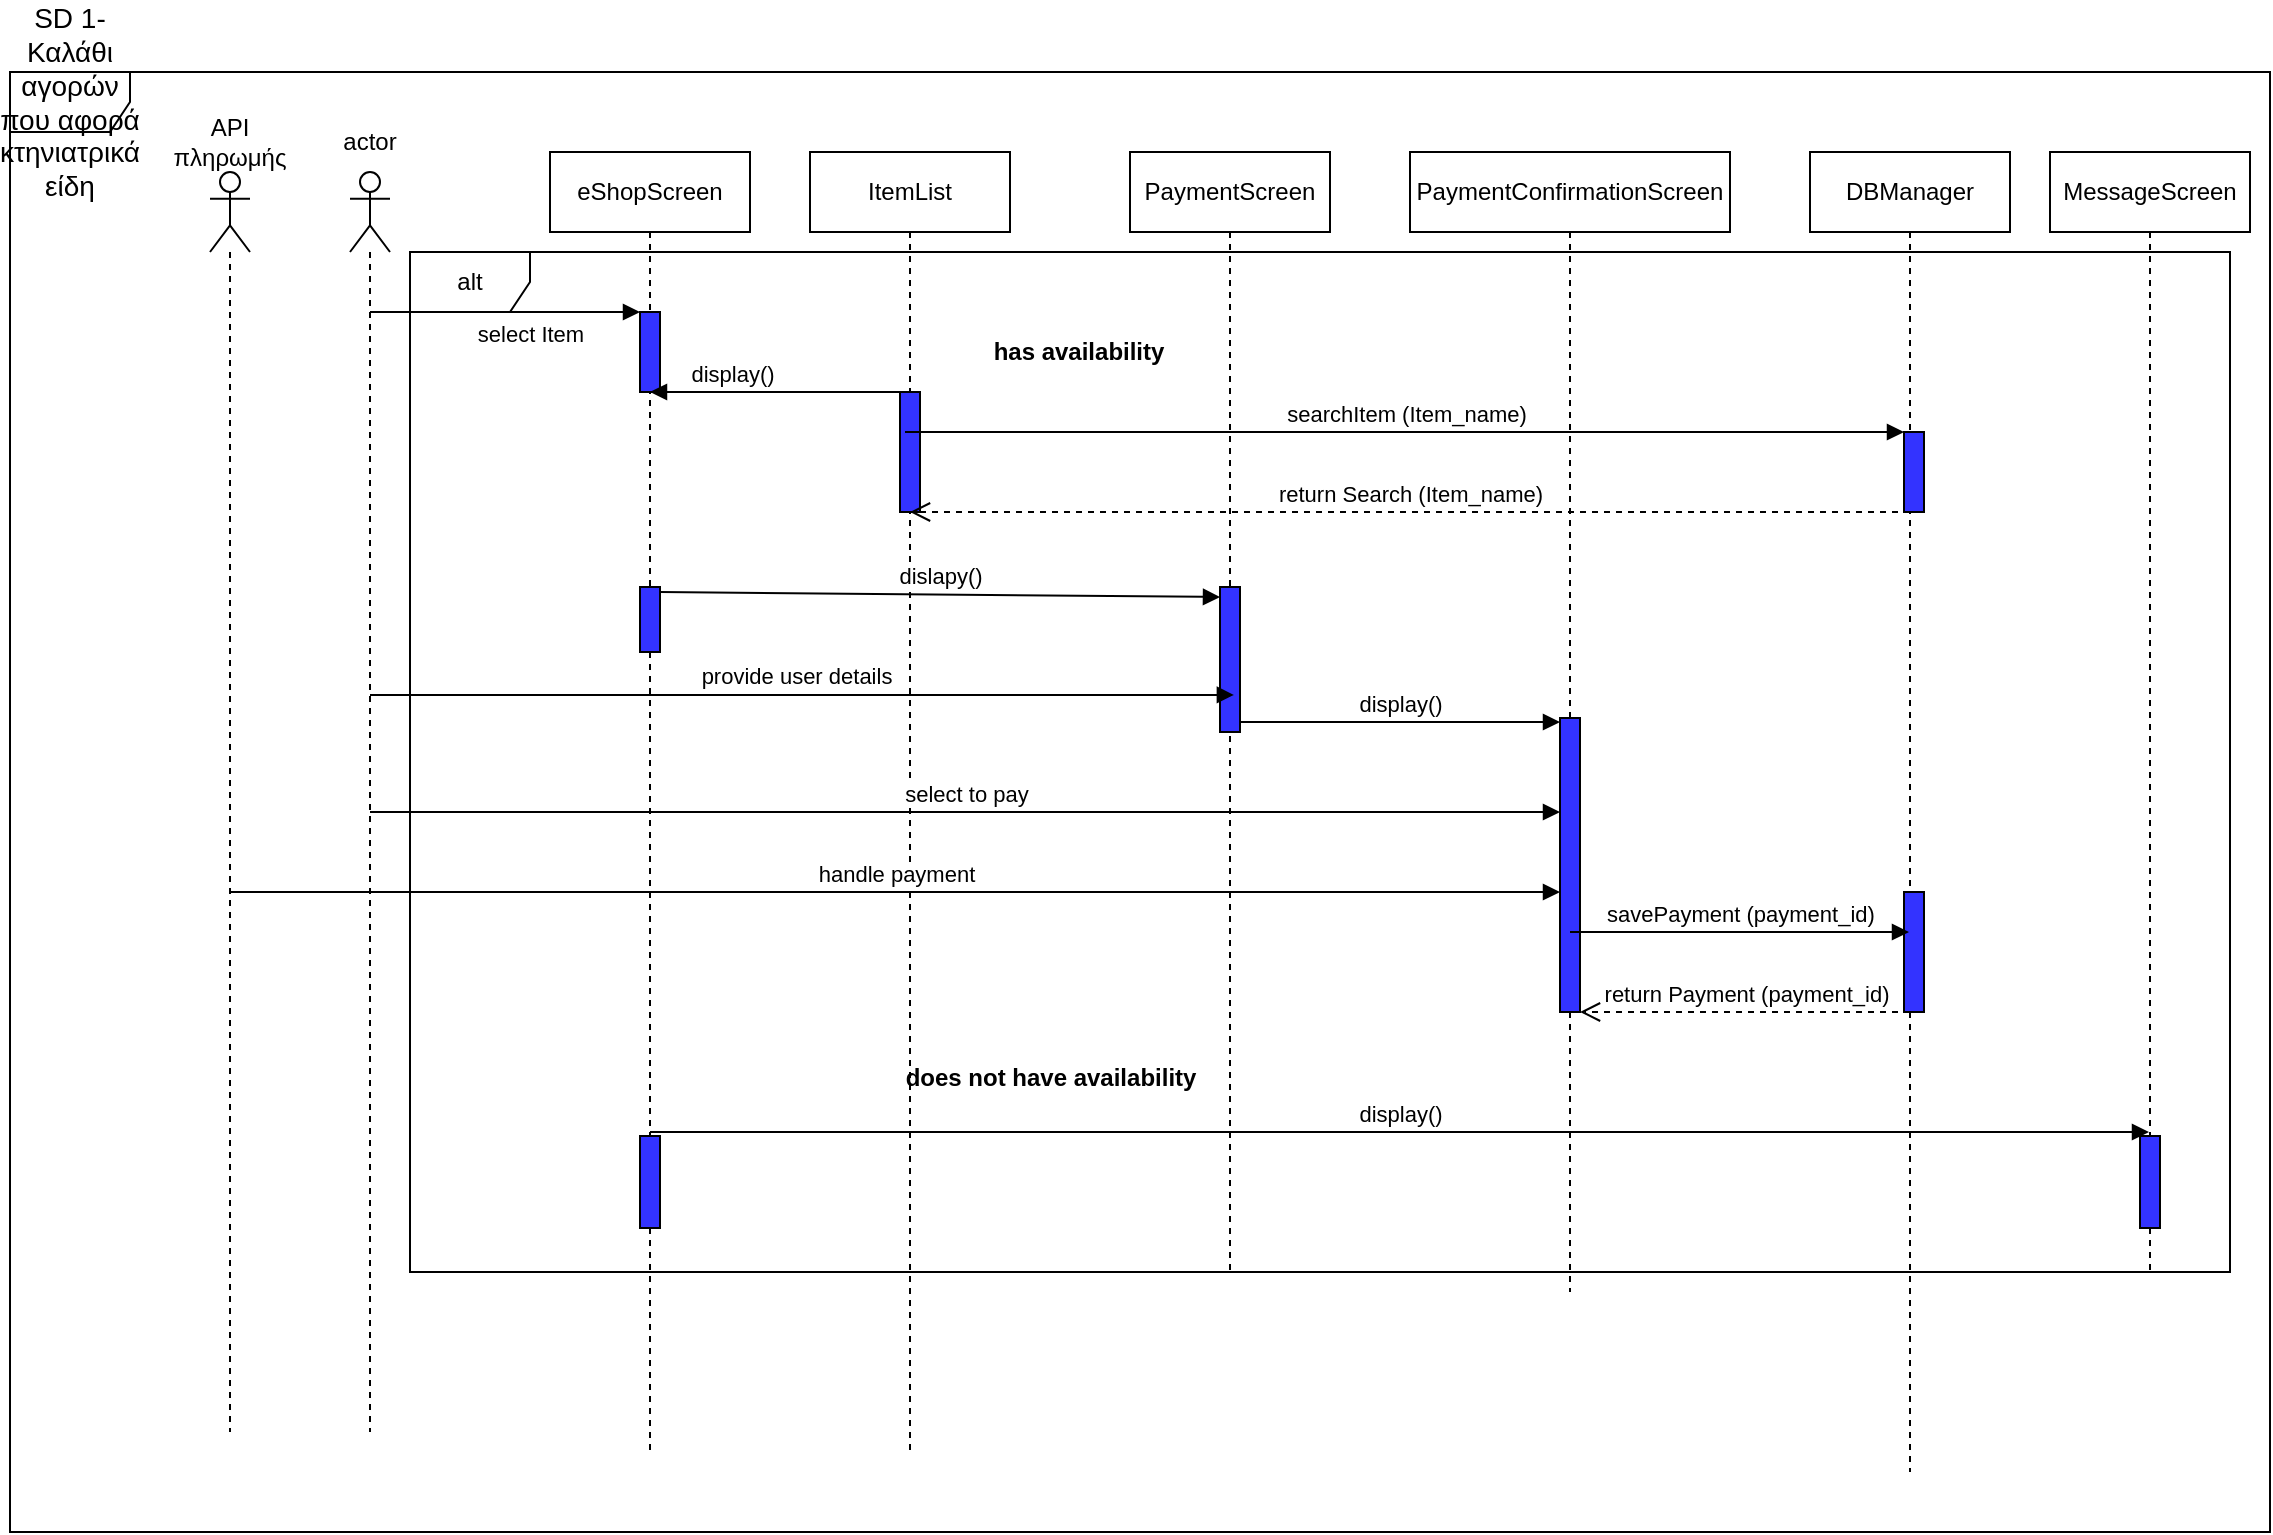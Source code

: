 <mxfile version="26.2.14">
  <diagram name="Σελίδα-1" id="eCMHA4aFZcYW-mKRLLhf">
    <mxGraphModel dx="2053" dy="1798" grid="1" gridSize="10" guides="1" tooltips="1" connect="1" arrows="1" fold="1" page="1" pageScale="1" pageWidth="827" pageHeight="1169" math="0" shadow="0">
      <root>
        <mxCell id="0" />
        <mxCell id="1" parent="0" />
        <mxCell id="GWFYVoU88pxUAnFRdsqJ-6" value="eShopScreen" style="shape=umlLifeline;perimeter=lifelinePerimeter;whiteSpace=wrap;html=1;container=1;dropTarget=0;collapsible=0;recursiveResize=0;outlineConnect=0;portConstraint=eastwest;newEdgeStyle={&quot;curved&quot;:0,&quot;rounded&quot;:0};" vertex="1" parent="1">
          <mxGeometry x="150" y="70" width="100" height="650" as="geometry" />
        </mxCell>
        <mxCell id="GWFYVoU88pxUAnFRdsqJ-7" value="ItemList" style="shape=umlLifeline;perimeter=lifelinePerimeter;whiteSpace=wrap;html=1;container=1;dropTarget=0;collapsible=0;recursiveResize=0;outlineConnect=0;portConstraint=eastwest;newEdgeStyle={&quot;curved&quot;:0,&quot;rounded&quot;:0};" vertex="1" parent="1">
          <mxGeometry x="280" y="70" width="100" height="650" as="geometry" />
        </mxCell>
        <mxCell id="GWFYVoU88pxUAnFRdsqJ-8" value="PaymentScreen" style="shape=umlLifeline;perimeter=lifelinePerimeter;whiteSpace=wrap;html=1;container=1;dropTarget=0;collapsible=0;recursiveResize=0;outlineConnect=0;portConstraint=eastwest;newEdgeStyle={&quot;curved&quot;:0,&quot;rounded&quot;:0};" vertex="1" parent="1">
          <mxGeometry x="440" y="70" width="100" height="560" as="geometry" />
        </mxCell>
        <mxCell id="GWFYVoU88pxUAnFRdsqJ-9" value="PaymentConfirmationScreen" style="shape=umlLifeline;perimeter=lifelinePerimeter;whiteSpace=wrap;html=1;container=1;dropTarget=0;collapsible=0;recursiveResize=0;outlineConnect=0;portConstraint=eastwest;newEdgeStyle={&quot;curved&quot;:0,&quot;rounded&quot;:0};" vertex="1" parent="1">
          <mxGeometry x="580" y="70" width="160" height="570" as="geometry" />
        </mxCell>
        <mxCell id="GWFYVoU88pxUAnFRdsqJ-10" value="" style="shape=umlLifeline;perimeter=lifelinePerimeter;whiteSpace=wrap;html=1;container=1;dropTarget=0;collapsible=0;recursiveResize=0;outlineConnect=0;portConstraint=eastwest;newEdgeStyle={&quot;curved&quot;:0,&quot;rounded&quot;:0};participant=umlActor;" vertex="1" parent="1">
          <mxGeometry x="50" y="80" width="20" height="630" as="geometry" />
        </mxCell>
        <mxCell id="GWFYVoU88pxUAnFRdsqJ-12" value="" style="shape=umlLifeline;perimeter=lifelinePerimeter;whiteSpace=wrap;html=1;container=1;dropTarget=0;collapsible=0;recursiveResize=0;outlineConnect=0;portConstraint=eastwest;newEdgeStyle={&quot;curved&quot;:0,&quot;rounded&quot;:0};participant=umlActor;" vertex="1" parent="1">
          <mxGeometry x="-20" y="80" width="20" height="630" as="geometry" />
        </mxCell>
        <mxCell id="GWFYVoU88pxUAnFRdsqJ-13" value="API πληρωμής" style="text;strokeColor=none;align=center;fillColor=none;html=1;verticalAlign=middle;whiteSpace=wrap;rounded=0;" vertex="1" parent="1">
          <mxGeometry x="-40" y="50" width="60" height="30" as="geometry" />
        </mxCell>
        <mxCell id="GWFYVoU88pxUAnFRdsqJ-14" value="actor" style="text;strokeColor=none;align=center;fillColor=none;html=1;verticalAlign=middle;whiteSpace=wrap;rounded=0;" vertex="1" parent="1">
          <mxGeometry x="30" y="50" width="60" height="30" as="geometry" />
        </mxCell>
        <mxCell id="GWFYVoU88pxUAnFRdsqJ-18" value="DBManager" style="shape=umlLifeline;perimeter=lifelinePerimeter;whiteSpace=wrap;html=1;container=1;dropTarget=0;collapsible=0;recursiveResize=0;outlineConnect=0;portConstraint=eastwest;newEdgeStyle={&quot;curved&quot;:0,&quot;rounded&quot;:0};" vertex="1" parent="1">
          <mxGeometry x="780" y="70" width="100" height="660" as="geometry" />
        </mxCell>
        <mxCell id="GWFYVoU88pxUAnFRdsqJ-100" value="" style="html=1;points=[[0,0,0,0,5],[0,1,0,0,-5],[1,0,0,0,5],[1,1,0,0,-5]];perimeter=orthogonalPerimeter;outlineConnect=0;targetShapes=umlLifeline;portConstraint=eastwest;newEdgeStyle={&quot;curved&quot;:0,&quot;rounded&quot;:0};fillColor=#3333FF;" vertex="1" parent="GWFYVoU88pxUAnFRdsqJ-18">
          <mxGeometry x="47" y="370" width="10" height="60" as="geometry" />
        </mxCell>
        <mxCell id="GWFYVoU88pxUAnFRdsqJ-72" value="&lt;font style=&quot;font-size: 14px;&quot;&gt;SD 1- Καλάθι αγορών που αφορά κτηνιατρικά είδη&lt;/font&gt;" style="shape=umlFrame;whiteSpace=wrap;html=1;pointerEvents=0;align=center;" vertex="1" parent="1">
          <mxGeometry x="-120" y="30" width="1130" height="730" as="geometry" />
        </mxCell>
        <mxCell id="GWFYVoU88pxUAnFRdsqJ-76" value="select Item" style="html=1;verticalAlign=bottom;endArrow=block;curved=0;rounded=0;" edge="1" parent="1" target="GWFYVoU88pxUAnFRdsqJ-80">
          <mxGeometry x="0.185" y="-20" width="80" relative="1" as="geometry">
            <mxPoint x="60" y="150" as="sourcePoint" />
            <mxPoint x="180" y="150" as="targetPoint" />
            <mxPoint as="offset" />
          </mxGeometry>
        </mxCell>
        <mxCell id="GWFYVoU88pxUAnFRdsqJ-80" value="" style="html=1;points=[[0,0,0,0,5],[0,1,0,0,-5],[1,0,0,0,5],[1,1,0,0,-5]];perimeter=orthogonalPerimeter;outlineConnect=0;targetShapes=umlLifeline;portConstraint=eastwest;newEdgeStyle={&quot;curved&quot;:0,&quot;rounded&quot;:0};fillColor=#3333FF;" vertex="1" parent="1">
          <mxGeometry x="195" y="150" width="10" height="40" as="geometry" />
        </mxCell>
        <mxCell id="GWFYVoU88pxUAnFRdsqJ-81" value="" style="html=1;points=[[0,0,0,0,5],[0,1,0,0,-5],[1,0,0,0,5],[1,1,0,0,-5]];perimeter=orthogonalPerimeter;outlineConnect=0;targetShapes=umlLifeline;portConstraint=eastwest;newEdgeStyle={&quot;curved&quot;:0,&quot;rounded&quot;:0};fillColor=#3333FF;" vertex="1" parent="1">
          <mxGeometry x="325" y="190" width="10" height="60" as="geometry" />
        </mxCell>
        <mxCell id="GWFYVoU88pxUAnFRdsqJ-83" value="display()" style="html=1;verticalAlign=bottom;endArrow=block;curved=0;rounded=0;" edge="1" parent="1" target="GWFYVoU88pxUAnFRdsqJ-6">
          <mxGeometry x="0.353" width="80" relative="1" as="geometry">
            <mxPoint x="325" y="190" as="sourcePoint" />
            <mxPoint x="235" y="190" as="targetPoint" />
            <mxPoint as="offset" />
          </mxGeometry>
        </mxCell>
        <mxCell id="GWFYVoU88pxUAnFRdsqJ-84" value="" style="html=1;points=[[0,0,0,0,5],[0,1,0,0,-5],[1,0,0,0,5],[1,1,0,0,-5]];perimeter=orthogonalPerimeter;outlineConnect=0;targetShapes=umlLifeline;portConstraint=eastwest;newEdgeStyle={&quot;curved&quot;:0,&quot;rounded&quot;:0};fillColor=#3333FF;" vertex="1" parent="1">
          <mxGeometry x="827" y="210" width="10" height="40" as="geometry" />
        </mxCell>
        <mxCell id="GWFYVoU88pxUAnFRdsqJ-85" value="searchItem (Item_name)" style="html=1;verticalAlign=bottom;endArrow=block;curved=0;rounded=0;" edge="1" parent="1">
          <mxGeometry width="80" relative="1" as="geometry">
            <mxPoint x="327.5" y="210" as="sourcePoint" />
            <mxPoint x="827.0" y="210" as="targetPoint" />
          </mxGeometry>
        </mxCell>
        <mxCell id="GWFYVoU88pxUAnFRdsqJ-86" value="return Search (Item_name)" style="html=1;verticalAlign=bottom;endArrow=open;dashed=1;endSize=8;curved=0;rounded=0;" edge="1" parent="1" target="GWFYVoU88pxUAnFRdsqJ-7">
          <mxGeometry relative="1" as="geometry">
            <mxPoint x="830" y="250" as="sourcePoint" />
            <mxPoint x="750" y="250" as="targetPoint" />
          </mxGeometry>
        </mxCell>
        <mxCell id="GWFYVoU88pxUAnFRdsqJ-87" value="" style="html=1;points=[[0,0,0,0,5],[0,1,0,0,-5],[1,0,0,0,5],[1,1,0,0,-5]];perimeter=orthogonalPerimeter;outlineConnect=0;targetShapes=umlLifeline;portConstraint=eastwest;newEdgeStyle={&quot;curved&quot;:0,&quot;rounded&quot;:0};fillColor=#3333FF;" vertex="1" parent="1">
          <mxGeometry x="485" y="287.5" width="10" height="72.5" as="geometry" />
        </mxCell>
        <mxCell id="GWFYVoU88pxUAnFRdsqJ-88" value="" style="html=1;points=[[0,0,0,0,5],[0,1,0,0,-5],[1,0,0,0,5],[1,1,0,0,-5]];perimeter=orthogonalPerimeter;outlineConnect=0;targetShapes=umlLifeline;portConstraint=eastwest;newEdgeStyle={&quot;curved&quot;:0,&quot;rounded&quot;:0};fillColor=#3333FF;" vertex="1" parent="1">
          <mxGeometry x="195" y="287.5" width="10" height="32.5" as="geometry" />
        </mxCell>
        <mxCell id="GWFYVoU88pxUAnFRdsqJ-91" value="dislapy()" style="html=1;verticalAlign=bottom;endArrow=block;curved=0;rounded=0;entryX=0;entryY=0;entryDx=0;entryDy=5;entryPerimeter=0;" edge="1" parent="1" target="GWFYVoU88pxUAnFRdsqJ-87">
          <mxGeometry width="80" relative="1" as="geometry">
            <mxPoint x="205" y="290" as="sourcePoint" />
            <mxPoint x="480" y="290" as="targetPoint" />
          </mxGeometry>
        </mxCell>
        <mxCell id="GWFYVoU88pxUAnFRdsqJ-92" value="" style="html=1;verticalAlign=bottom;endArrow=block;curved=0;rounded=0;entryX=0.694;entryY=0.744;entryDx=0;entryDy=0;entryPerimeter=0;" edge="1" parent="1" source="GWFYVoU88pxUAnFRdsqJ-10" target="GWFYVoU88pxUAnFRdsqJ-87">
          <mxGeometry width="80" relative="1" as="geometry">
            <mxPoint x="60" y="350" as="sourcePoint" />
            <mxPoint x="480" y="340" as="targetPoint" />
          </mxGeometry>
        </mxCell>
        <mxCell id="GWFYVoU88pxUAnFRdsqJ-93" value="provide user details" style="edgeLabel;html=1;align=center;verticalAlign=middle;resizable=0;points=[];" vertex="1" connectable="0" parent="GWFYVoU88pxUAnFRdsqJ-92">
          <mxGeometry x="0.028" y="4" relative="1" as="geometry">
            <mxPoint x="-9" y="-6" as="offset" />
          </mxGeometry>
        </mxCell>
        <mxCell id="GWFYVoU88pxUAnFRdsqJ-95" value="" style="html=1;points=[[0,0,0,0,5],[0,1,0,0,-5],[1,0,0,0,5],[1,1,0,0,-5]];perimeter=orthogonalPerimeter;outlineConnect=0;targetShapes=umlLifeline;portConstraint=eastwest;newEdgeStyle={&quot;curved&quot;:0,&quot;rounded&quot;:0};fillColor=#3333FF;" vertex="1" parent="1">
          <mxGeometry x="655" y="353" width="10" height="147" as="geometry" />
        </mxCell>
        <mxCell id="GWFYVoU88pxUAnFRdsqJ-97" value="display()" style="html=1;verticalAlign=bottom;endArrow=block;curved=0;rounded=0;exitX=1;exitY=1;exitDx=0;exitDy=-5;exitPerimeter=0;" edge="1" parent="1" source="GWFYVoU88pxUAnFRdsqJ-87" target="GWFYVoU88pxUAnFRdsqJ-95">
          <mxGeometry width="80" relative="1" as="geometry">
            <mxPoint x="490" y="350" as="sourcePoint" />
            <mxPoint x="570" y="350" as="targetPoint" />
          </mxGeometry>
        </mxCell>
        <mxCell id="GWFYVoU88pxUAnFRdsqJ-98" value="select to pay" style="html=1;verticalAlign=bottom;endArrow=block;curved=0;rounded=0;" edge="1" parent="1" target="GWFYVoU88pxUAnFRdsqJ-95">
          <mxGeometry width="80" relative="1" as="geometry">
            <mxPoint x="60" y="400" as="sourcePoint" />
            <mxPoint x="140" y="400" as="targetPoint" />
          </mxGeometry>
        </mxCell>
        <mxCell id="GWFYVoU88pxUAnFRdsqJ-99" value="handle payment" style="html=1;verticalAlign=bottom;endArrow=block;curved=0;rounded=0;" edge="1" parent="1" target="GWFYVoU88pxUAnFRdsqJ-95">
          <mxGeometry width="80" relative="1" as="geometry">
            <mxPoint x="-10" y="440" as="sourcePoint" />
            <mxPoint x="70" y="440" as="targetPoint" />
          </mxGeometry>
        </mxCell>
        <mxCell id="GWFYVoU88pxUAnFRdsqJ-101" value="savePayment (payment_id)" style="html=1;verticalAlign=bottom;endArrow=block;curved=0;rounded=0;" edge="1" parent="1" target="GWFYVoU88pxUAnFRdsqJ-18">
          <mxGeometry width="80" relative="1" as="geometry">
            <mxPoint x="660" y="460" as="sourcePoint" />
            <mxPoint x="740" y="460" as="targetPoint" />
          </mxGeometry>
        </mxCell>
        <mxCell id="GWFYVoU88pxUAnFRdsqJ-102" value="return Payment (payment_id)" style="html=1;verticalAlign=bottom;endArrow=open;dashed=1;endSize=8;curved=0;rounded=0;" edge="1" parent="1" target="GWFYVoU88pxUAnFRdsqJ-95">
          <mxGeometry relative="1" as="geometry">
            <mxPoint x="830" y="500" as="sourcePoint" />
            <mxPoint x="750" y="500" as="targetPoint" />
          </mxGeometry>
        </mxCell>
        <mxCell id="GWFYVoU88pxUAnFRdsqJ-103" value="alt" style="shape=umlFrame;whiteSpace=wrap;html=1;pointerEvents=0;" vertex="1" parent="1">
          <mxGeometry x="80" y="120" width="910" height="510" as="geometry" />
        </mxCell>
        <mxCell id="GWFYVoU88pxUAnFRdsqJ-104" value="has availability" style="text;align=center;fontStyle=1;verticalAlign=middle;spacingLeft=3;spacingRight=3;strokeColor=none;rotatable=0;points=[[0,0.5],[1,0.5]];portConstraint=eastwest;html=1;" vertex="1" parent="1">
          <mxGeometry x="374" y="157" width="80" height="26" as="geometry" />
        </mxCell>
        <mxCell id="GWFYVoU88pxUAnFRdsqJ-105" value="does not have availability" style="text;align=center;fontStyle=1;verticalAlign=middle;spacingLeft=3;spacingRight=3;strokeColor=none;rotatable=0;points=[[0,0.5],[1,0.5]];portConstraint=eastwest;html=1;" vertex="1" parent="1">
          <mxGeometry x="360" y="520" width="80" height="26" as="geometry" />
        </mxCell>
        <mxCell id="GWFYVoU88pxUAnFRdsqJ-107" value="MessageScreen" style="shape=umlLifeline;perimeter=lifelinePerimeter;whiteSpace=wrap;html=1;container=1;dropTarget=0;collapsible=0;recursiveResize=0;outlineConnect=0;portConstraint=eastwest;newEdgeStyle={&quot;curved&quot;:0,&quot;rounded&quot;:0};" vertex="1" parent="1">
          <mxGeometry x="900" y="70" width="100" height="560" as="geometry" />
        </mxCell>
        <mxCell id="GWFYVoU88pxUAnFRdsqJ-109" value="" style="html=1;points=[[0,0,0,0,5],[0,1,0,0,-5],[1,0,0,0,5],[1,1,0,0,-5]];perimeter=orthogonalPerimeter;outlineConnect=0;targetShapes=umlLifeline;portConstraint=eastwest;newEdgeStyle={&quot;curved&quot;:0,&quot;rounded&quot;:0};fillColor=#3333FF;" vertex="1" parent="GWFYVoU88pxUAnFRdsqJ-107">
          <mxGeometry x="45" y="492" width="10" height="46" as="geometry" />
        </mxCell>
        <mxCell id="GWFYVoU88pxUAnFRdsqJ-108" value="" style="html=1;points=[[0,0,0,0,5],[0,1,0,0,-5],[1,0,0,0,5],[1,1,0,0,-5]];perimeter=orthogonalPerimeter;outlineConnect=0;targetShapes=umlLifeline;portConstraint=eastwest;newEdgeStyle={&quot;curved&quot;:0,&quot;rounded&quot;:0};fillColor=#3333FF;" vertex="1" parent="1">
          <mxGeometry x="195" y="562" width="10" height="46" as="geometry" />
        </mxCell>
        <mxCell id="GWFYVoU88pxUAnFRdsqJ-110" value="display()" style="html=1;verticalAlign=bottom;endArrow=block;curved=0;rounded=0;" edge="1" parent="1" target="GWFYVoU88pxUAnFRdsqJ-107">
          <mxGeometry width="80" relative="1" as="geometry">
            <mxPoint x="200" y="560" as="sourcePoint" />
            <mxPoint x="280" y="560" as="targetPoint" />
          </mxGeometry>
        </mxCell>
      </root>
    </mxGraphModel>
  </diagram>
</mxfile>
